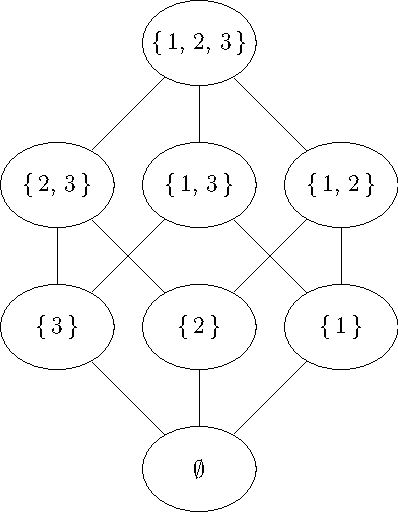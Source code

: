 /******************************************************************************
 *                                  LICENSE                                   *
 ******************************************************************************
 *  This file is part of Mathematics-and-Physics.                             *
 *                                                                            *
 *  Mathematics-and-Physics is free software: you can redistribute it and/or  *
 *  modify it under the terms of the GNU General Public License as published  *
 *  by the Free Software Foundation, either version 3 of the License, or      *
 *  (at your option) any later version.                                       *
 *                                                                            *
 *  Mathematics-and-Physics is distributed in the hope that it will be useful *
 *  but WITHOUT ANY WARRANTY; without even the implied warranty of            *
 *  MERCHANTABILITY or FITNESS FOR A PARTICULAR PURPOSE.  See the             *
 *  GNU General Public License for more details.                              *
 *                                                                            *
 *  You should have received a copy of the GNU General Public License         *
 *  along with Mathematics-and-Physics.  If not, see                          *
 *  <https://www.gnu.org/licenses/>.                                          *
 ******************************************************************************/

/*  Size of the output figure.                                                */
size(256);

/*  Default pen for drawing.                                                  */
defaultpen(black + linewidth(0.4pt));

pair A000 = (0.0, 0.0);
pair A001 = (1.0, 1.0);
pair A010 = (0.0, 1.0);
pair A100 = (-1.0, 1.0);
pair A011 = (1.0, 2.0);
pair A101 = (0.0, 2.0);
pair A110 = (-1.0, 2.0);
pair A111 = (0.0, 3.0);
real x = 0.4;
real y = 0.3;

draw(A000 -- A001);
draw(A000 -- A010);
draw(A000 -- A100);
draw(A001 -- A101);
draw(A001 -- A011);
draw(A010 -- A011);
draw(A010 -- A110);
draw(A100 -- A101);
draw(A100 -- A110);
draw(A011 -- A111);
draw(A101 -- A111);
draw(A110 -- A111);

filldraw(ellipse(A000, x, y), white, black);
filldraw(ellipse(A001, x, y), white, black);
filldraw(ellipse(A010, x, y), white, black);
filldraw(ellipse(A100, x, y), white, black);
filldraw(ellipse(A011, x, y), white, black);
filldraw(ellipse(A101, x, y), white, black);
filldraw(ellipse(A110, x, y), white, black);
filldraw(ellipse(A111, x, y), white, black);

label("$\emptyset$", A000);
label("$\{\,1\,\}$", A001);
label("$\{\,2\,\}$", A010);
label("$\{\,3\,\}$", A100);
label("$\{\,1,\,2\,\}$", A011);
label("$\{\,1,\,3\,\}$", A101);
label("$\{\,2,\,3\,\}$", A110);
label("$\{\,1,\,2,\,3\,\}$", A111);

